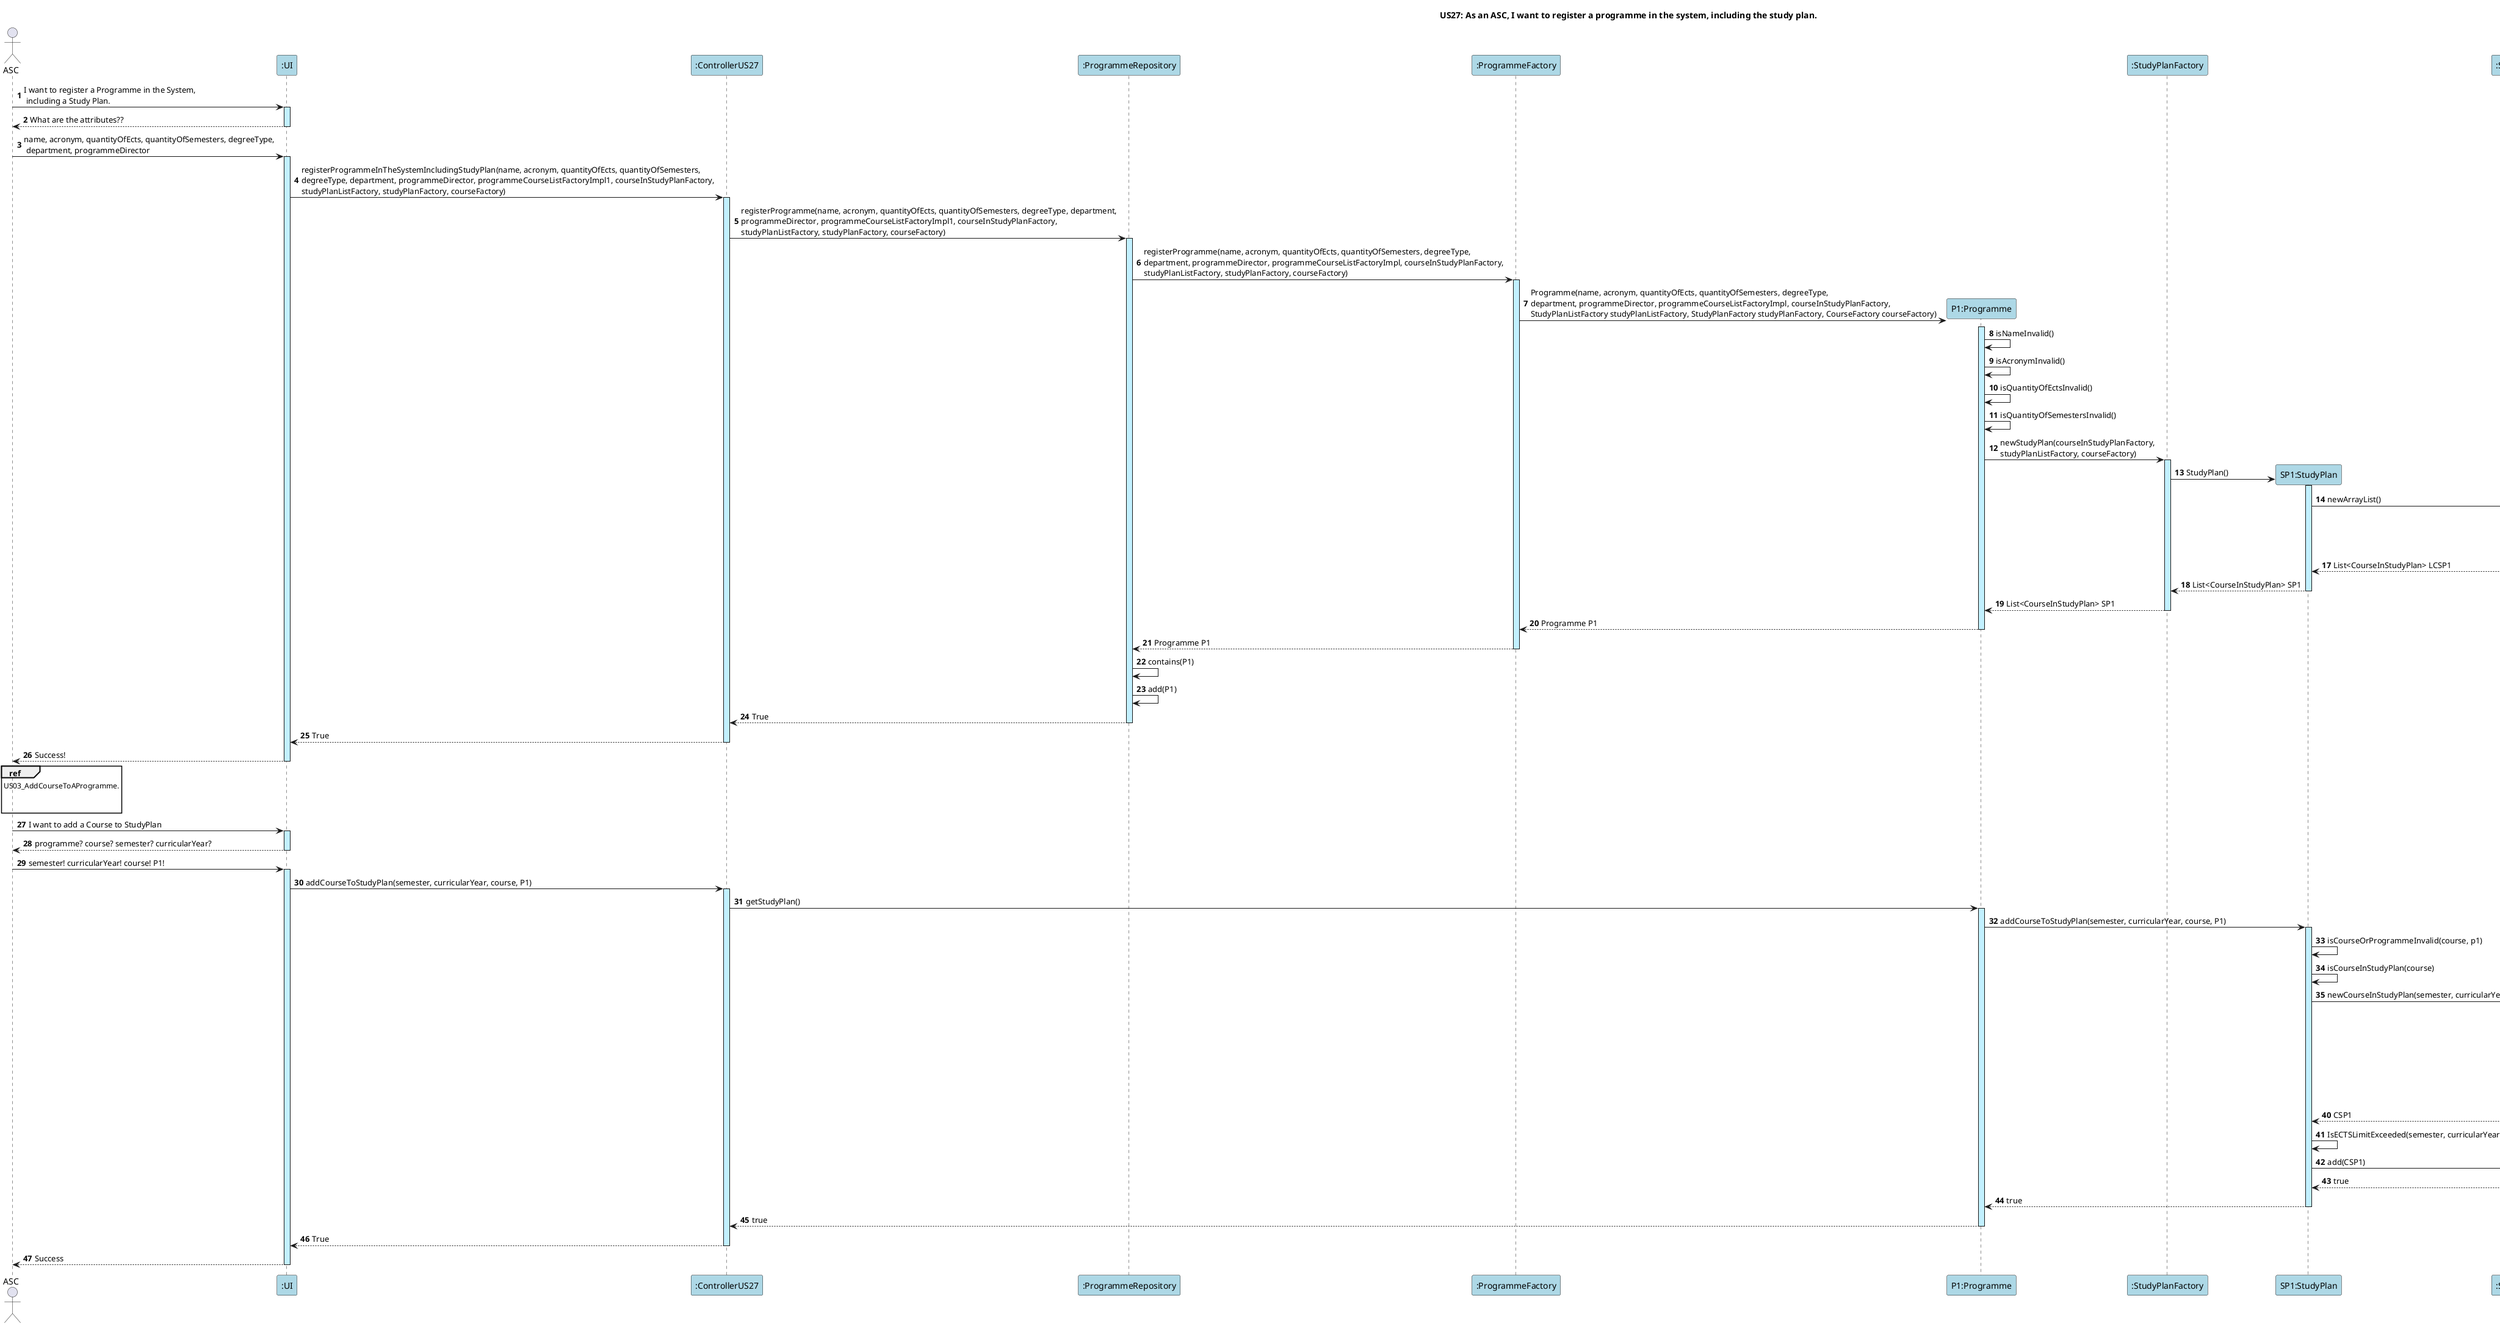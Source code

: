 @startuml
autonumber

title US27: As an ASC, I want to register a programme in the system, including the study plan.

actor ASC as Admin

participant ":UI" as UI #lightblue
participant ":ControllerUS27" as C #lightblue
participant ":ProgrammeRepository" as PR #lightblue
participant ":ProgrammeFactory" as PF #lightblue



Admin -> UI ++ #application : I want to register a Programme in the System,\n including a Study Plan.

UI --> Admin -- : What are the attributes??

Admin -> UI ++ #application : name, acronym, quantityOfEcts, quantityOfSemesters, degreeType, \n department, programmeDirector

UI -> C ++ #application : registerProgrammeInTheSystemIncludingStudyPlan(name, acronym, quantityOfEcts, quantityOfSemesters, \ndegreeType, department, programmeDirector, programmeCourseListFactoryImpl1, courseInStudyPlanFactory, \nstudyPlanListFactory, studyPlanFactory, courseFactory)

C -> PR ++ #application : registerProgramme(name, acronym, quantityOfEcts, quantityOfSemesters, degreeType, department, \nprogrammeDirector, programmeCourseListFactoryImpl1, courseInStudyPlanFactory, \nstudyPlanListFactory, studyPlanFactory, courseFactory)


PR -> PF ++ #application : registerProgramme(name, acronym, quantityOfEcts, quantityOfSemesters, degreeType, \ndepartment, programmeDirector, programmeCourseListFactoryImpl, courseInStudyPlanFactory, \nstudyPlanListFactory, studyPlanFactory, courseFactory)
create "P1:Programme" as P #lightblue
PF -> P ++ #application : Programme(name, acronym, quantityOfEcts, quantityOfSemesters, degreeType, \ndepartment, programmeDirector, programmeCourseListFactoryImpl, courseInStudyPlanFactory, \nStudyPlanListFactory studyPlanListFactory, StudyPlanFactory studyPlanFactory, CourseFactory courseFactory)

P -> P : isNameInvalid()
P -> P : isAcronymInvalid()
P -> P : isQuantityOfEctsInvalid()
P -> P : isQuantityOfSemestersInvalid()
participant ":StudyPlanFactory" as SPF #lightblue
P -> SPF ++ #application : newStudyPlan(courseInStudyPlanFactory, \nstudyPlanListFactory, courseFactory)
create "SP1:StudyPlan" as SP #lightblue

SPF -> SP ++ #application : StudyPlan()

participant ":StudyPlanListFactory" as SPLF #lightblue
SP -> SPLF ++ #application: newArrayList()

create "LCSP1:List<CourseInStudyPlan>" as LCSP #lightblue
SPLF -> LCSP ++ #application : newArrayList()
LCSP --> SPLF -- : List<CourseInStudyPlan> LCSP1
participant ":CourseInStudyPlanFactory" as CSPF #lightblue
SPLF --> SP -- : List<CourseInStudyPlan> LCSP1
SP --> SPF -- : List<CourseInStudyPlan> SP1

SPF --> P -- : List<CourseInStudyPlan> SP1

P --> PF -- : Programme P1
PF --> PR -- : Programme P1
PR -> PR : contains(P1)
PR -> PR : add(P1)

PR --> C -- : True
C --> UI -- : True
UI --> Admin -- : Success!

ref over Admin
US03_AddCourseToAProgramme.


end ref

Admin -> UI ++ #application : I want to add a Course to StudyPlan
UI --> Admin -- : programme? course? semester? curricularYear?
Admin -> UI ++ #application : semester! curricularYear! course! P1!
UI -> C ++ #application : addCourseToStudyPlan(semester, curricularYear, course, P1)
C -> P ++ #application : getStudyPlan()
P -> SP ++ #application: addCourseToStudyPlan(semester, curricularYear, course, P1)
SP -> SP : isCourseOrProgrammeInvalid(course, p1)
SP -> SP : isCourseInStudyPlan(course)


SP -> CSPF ++ #application : newCourseInStudyPlan(semester, curricularYear, course, programme)
create ":CourseInStudyPlan" as CSP #lightblue
CSPF -> CSP ++ #application : CourseInStudyPlan(semester, curricularYear, course, programme)
CSP -> CSP : isSemesterInvalid
CSP -> CSP : IsCurricularYearInvalid

CSP --> CSPF -- : CSP1
CSPF --> SP --: CSP1

SP -> SP : IsECTSLimitExceeded(semester, curricularYear, CSP1)
SP -> LCSP ++ #application: add(CSP1)
LCSP --> SP --: true
SP --> P --: true
P --> C -- : true
C --> UI -- : True

UI --> Admin -- : Success
@enduml